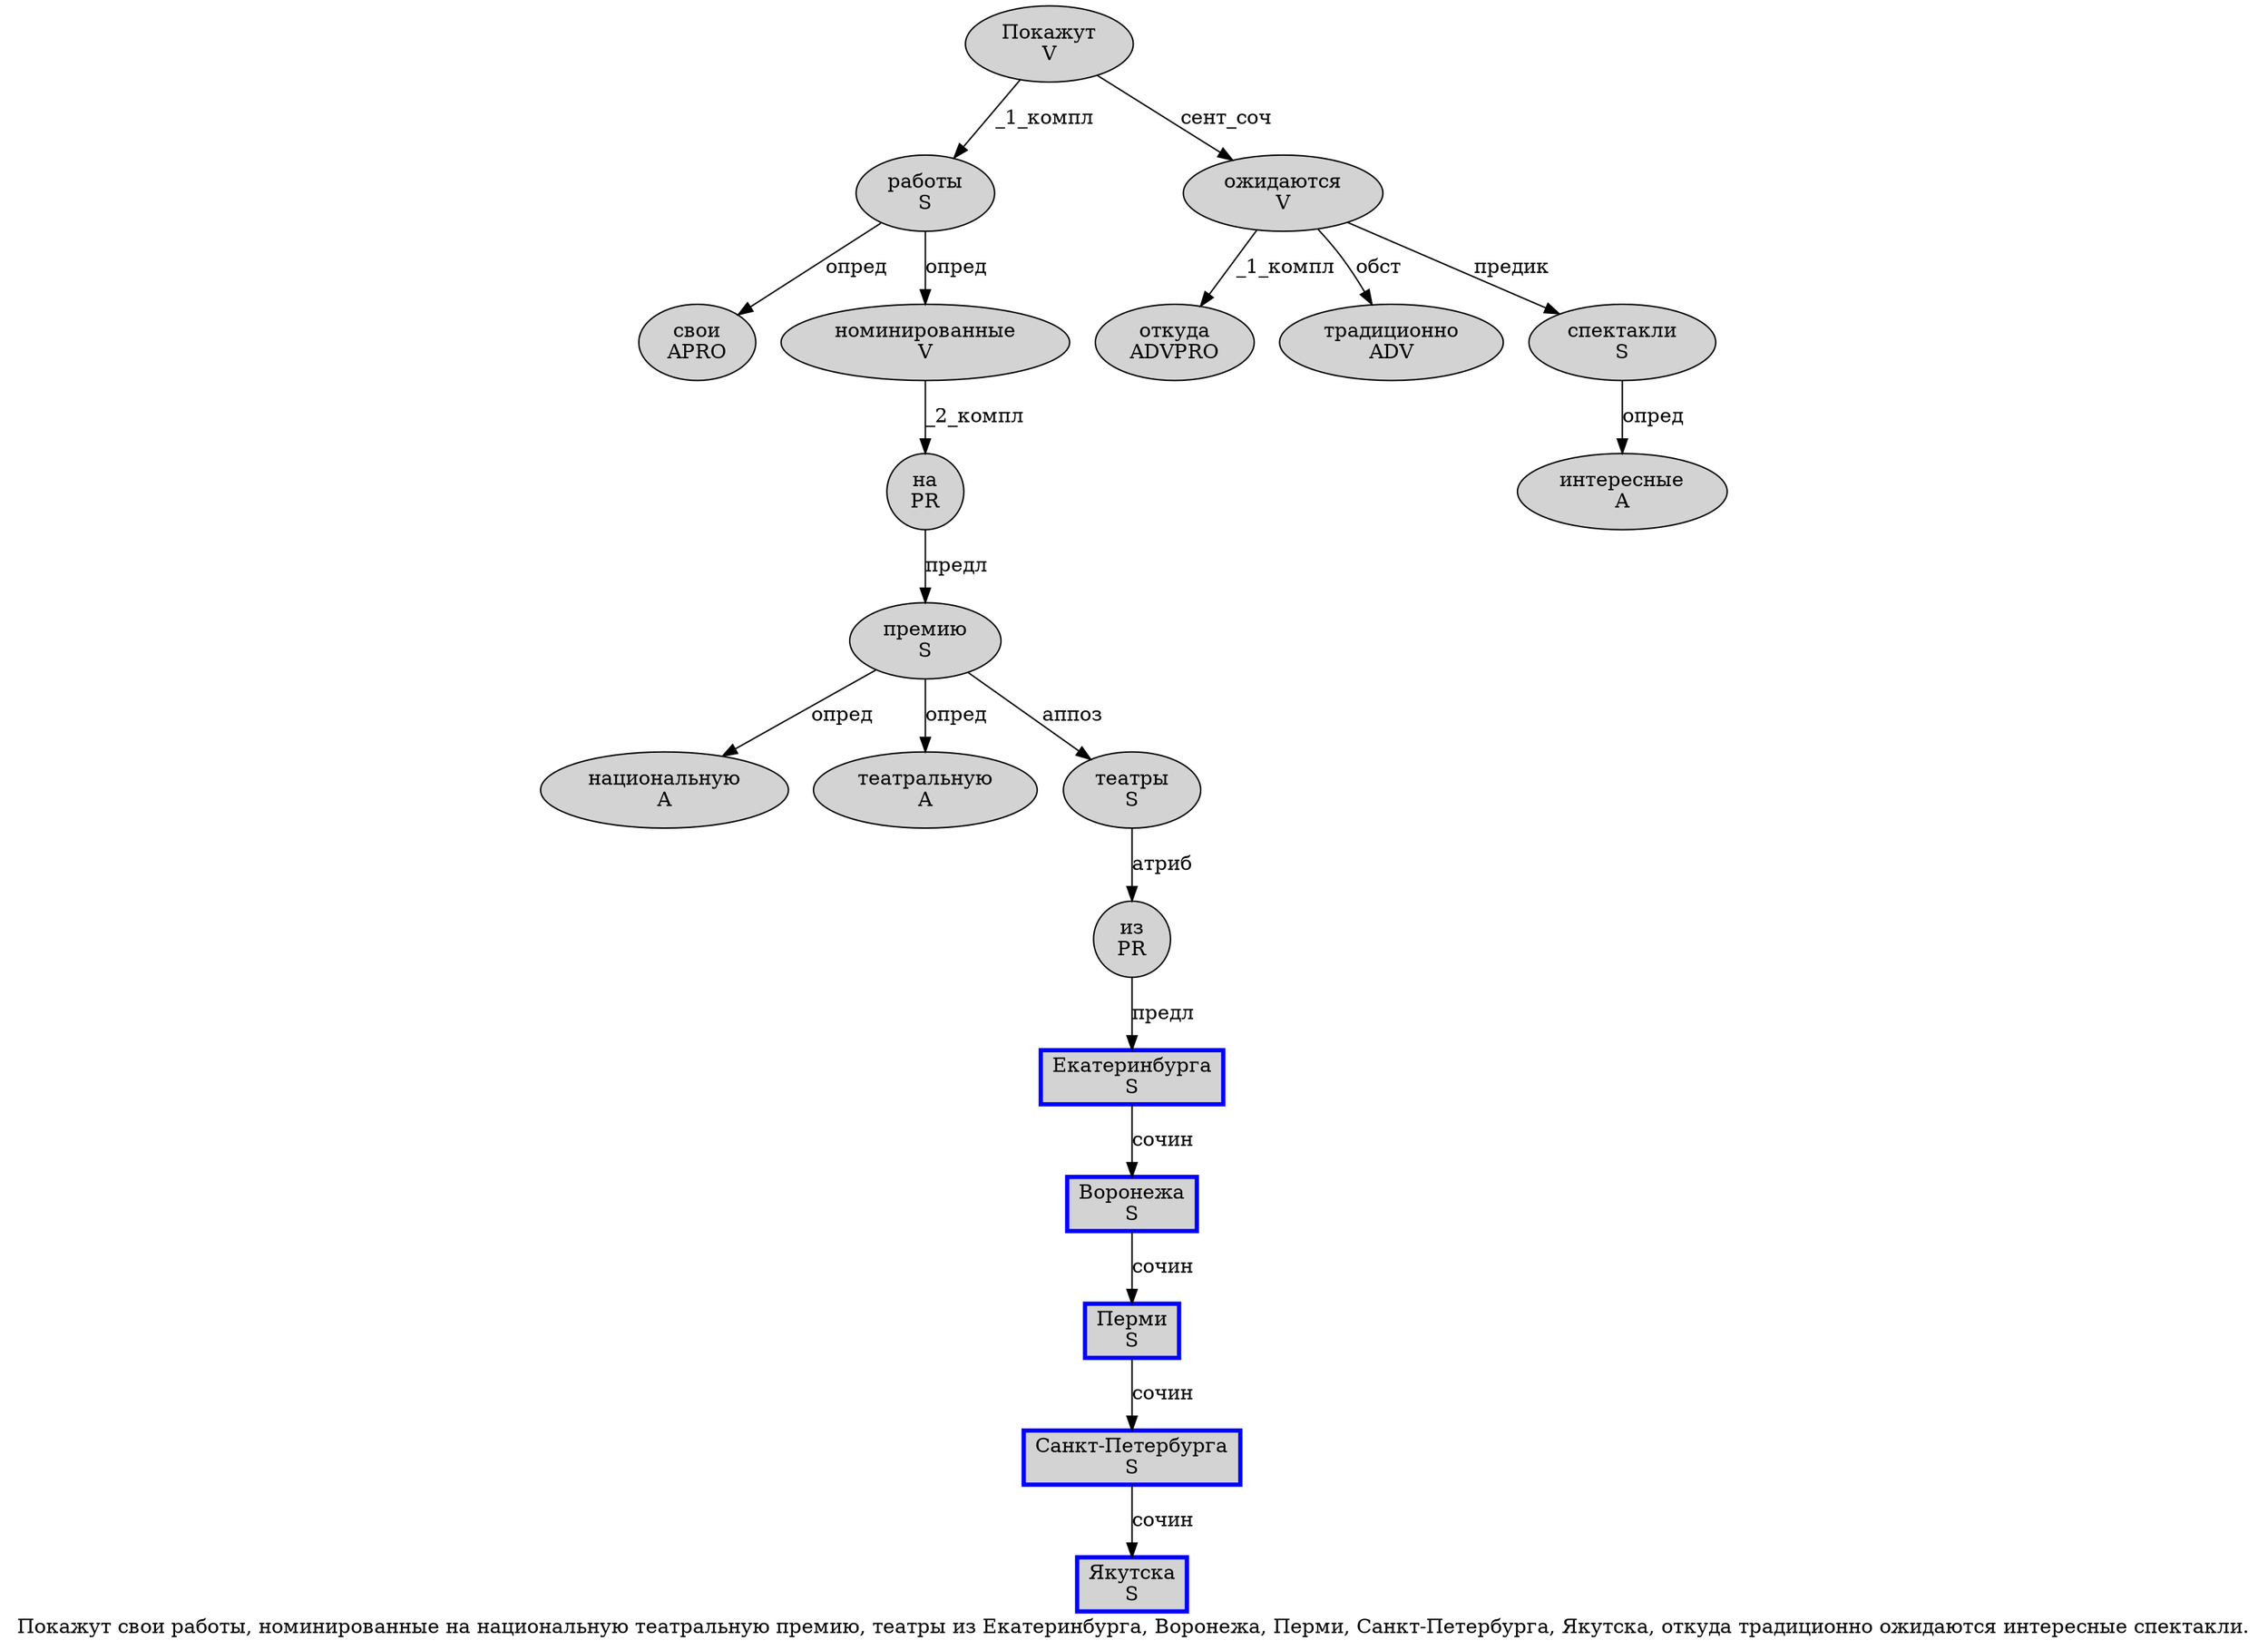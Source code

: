 digraph SENTENCE_178 {
	graph [label="Покажут свои работы, номинированные на национальную театральную премию, театры из Екатеринбурга, Воронежа, Перми, Санкт-Петербурга, Якутска, откуда традиционно ожидаются интересные спектакли."]
	node [style=filled]
		0 [label="Покажут
V" color="" fillcolor=lightgray penwidth=1 shape=ellipse]
		1 [label="свои
APRO" color="" fillcolor=lightgray penwidth=1 shape=ellipse]
		2 [label="работы
S" color="" fillcolor=lightgray penwidth=1 shape=ellipse]
		4 [label="номинированные
V" color="" fillcolor=lightgray penwidth=1 shape=ellipse]
		5 [label="на
PR" color="" fillcolor=lightgray penwidth=1 shape=ellipse]
		6 [label="национальную
A" color="" fillcolor=lightgray penwidth=1 shape=ellipse]
		7 [label="театральную
A" color="" fillcolor=lightgray penwidth=1 shape=ellipse]
		8 [label="премию
S" color="" fillcolor=lightgray penwidth=1 shape=ellipse]
		10 [label="театры
S" color="" fillcolor=lightgray penwidth=1 shape=ellipse]
		11 [label="из
PR" color="" fillcolor=lightgray penwidth=1 shape=ellipse]
		12 [label="Екатеринбурга
S" color=blue fillcolor=lightgray penwidth=3 shape=box]
		14 [label="Воронежа
S" color=blue fillcolor=lightgray penwidth=3 shape=box]
		16 [label="Перми
S" color=blue fillcolor=lightgray penwidth=3 shape=box]
		18 [label="Санкт-Петербурга
S" color=blue fillcolor=lightgray penwidth=3 shape=box]
		20 [label="Якутска
S" color=blue fillcolor=lightgray penwidth=3 shape=box]
		22 [label="откуда
ADVPRO" color="" fillcolor=lightgray penwidth=1 shape=ellipse]
		23 [label="традиционно
ADV" color="" fillcolor=lightgray penwidth=1 shape=ellipse]
		24 [label="ожидаются
V" color="" fillcolor=lightgray penwidth=1 shape=ellipse]
		25 [label="интересные
A" color="" fillcolor=lightgray penwidth=1 shape=ellipse]
		26 [label="спектакли
S" color="" fillcolor=lightgray penwidth=1 shape=ellipse]
			2 -> 1 [label="опред"]
			2 -> 4 [label="опред"]
			0 -> 2 [label="_1_компл"]
			0 -> 24 [label="сент_соч"]
			12 -> 14 [label="сочин"]
			10 -> 11 [label="атриб"]
			26 -> 25 [label="опред"]
			18 -> 20 [label="сочин"]
			14 -> 16 [label="сочин"]
			5 -> 8 [label="предл"]
			11 -> 12 [label="предл"]
			4 -> 5 [label="_2_компл"]
			24 -> 22 [label="_1_компл"]
			24 -> 23 [label="обст"]
			24 -> 26 [label="предик"]
			16 -> 18 [label="сочин"]
			8 -> 6 [label="опред"]
			8 -> 7 [label="опред"]
			8 -> 10 [label="аппоз"]
}
